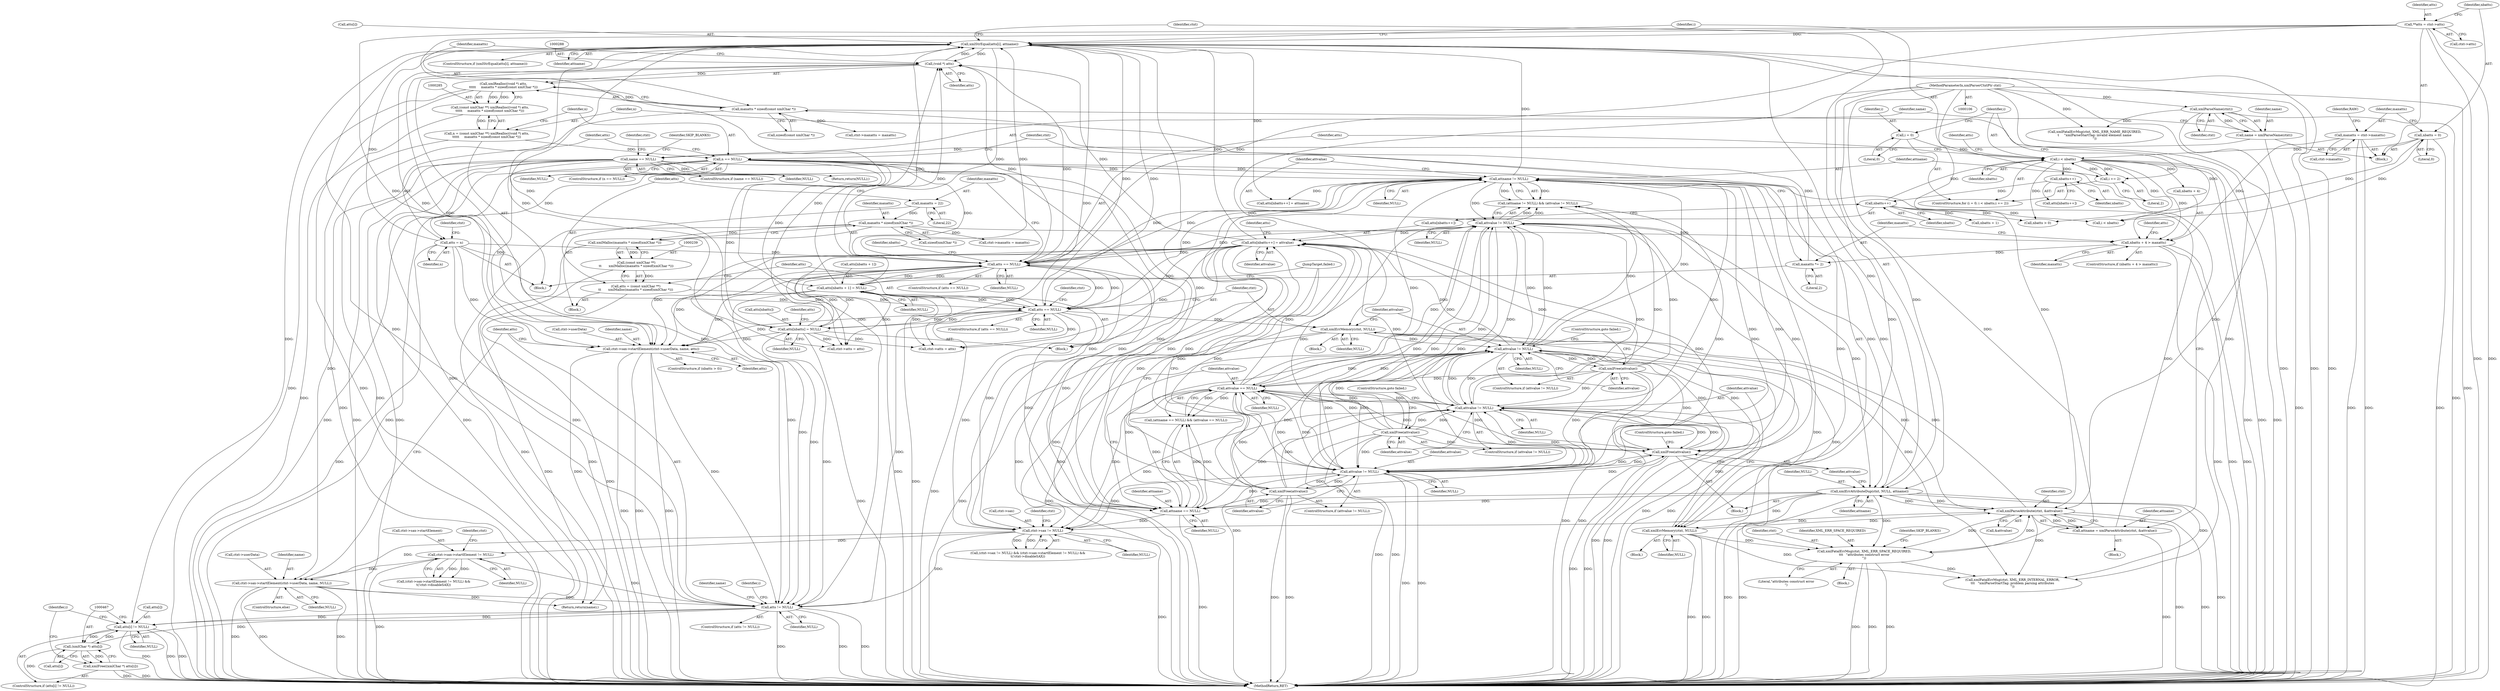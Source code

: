 digraph "0_Chrome_d0947db40187f4708c58e64cbd6013faf9eddeed_32@pointer" {
"1000460" [label="(Call,atts[i] != NULL)"];
"1000215" [label="(Call,xmlStrEqual(atts[i], attname))"];
"1000113" [label="(Call,**atts = ctxt->atts)"];
"1000287" [label="(Call,(void *) atts)"];
"1000328" [label="(Call,atts[nbatts++] = attvalue)"];
"1000396" [label="(Call,attvalue == NULL)"];
"1000303" [label="(Call,attvalue != NULL)"];
"1000199" [label="(Call,attvalue != NULL)"];
"1000254" [label="(Call,attvalue != NULL)"];
"1000225" [label="(Call,xmlFree(attvalue))"];
"1000306" [label="(Call,xmlFree(attvalue))"];
"1000352" [label="(Call,xmlFree(attvalue))"];
"1000349" [label="(Call,attvalue != NULL)"];
"1000257" [label="(Call,xmlFree(attvalue))"];
"1000196" [label="(Call,attname != NULL)"];
"1000188" [label="(Call,attname = xmlParseAttribute(ctxt, &attvalue))"];
"1000190" [label="(Call,xmlParseAttribute(ctxt, &attvalue))"];
"1000138" [label="(Call,xmlParseName(ctxt))"];
"1000107" [label="(MethodParameterIn,xmlParserCtxtPtr ctxt)"];
"1000221" [label="(Call,xmlErrAttributeDup(ctxt, NULL, attname))"];
"1000299" [label="(Call,xmlErrMemory(ctxt, NULL))"];
"1000295" [label="(Call,n == NULL)"];
"1000282" [label="(Call,n = (const xmlChar **) xmlRealloc((void *) atts,\n\t\t\t\t\t     maxatts * sizeof(const xmlChar *)))"];
"1000284" [label="(Call,(const xmlChar **) xmlRealloc((void *) atts,\n\t\t\t\t\t     maxatts * sizeof(const xmlChar *)))"];
"1000286" [label="(Call,xmlRealloc((void *) atts,\n\t\t\t\t\t     maxatts * sizeof(const xmlChar *)))"];
"1000290" [label="(Call,maxatts * sizeof(const xmlChar *))"];
"1000279" [label="(Call,maxatts *= 2)"];
"1000272" [label="(Call,nbatts + 4 > maxatts)"];
"1000207" [label="(Call,i < nbatts)"];
"1000210" [label="(Call,i += 2)"];
"1000204" [label="(Call,i = 0)"];
"1000119" [label="(Call,nbatts = 0)"];
"1000331" [label="(Call,nbatts++)"];
"1000325" [label="(Call,nbatts++)"];
"1000241" [label="(Call,maxatts * sizeof(xmlChar *))"];
"1000233" [label="(Call,maxatts = 22)"];
"1000123" [label="(Call,maxatts = ctxt->maxatts)"];
"1000229" [label="(Call,atts == NULL)"];
"1000339" [label="(Call,atts[nbatts + 1] = NULL)"];
"1000246" [label="(Call,atts == NULL)"];
"1000236" [label="(Call,atts = (const xmlChar **)\n\t\t       xmlMalloc(maxatts * sizeof(xmlChar *)))"];
"1000238" [label="(Call,(const xmlChar **)\n\t\t       xmlMalloc(maxatts * sizeof(xmlChar *)))"];
"1000240" [label="(Call,xmlMalloc(maxatts * sizeof(xmlChar *)))"];
"1000334" [label="(Call,atts[nbatts] = NULL)"];
"1000309" [label="(Call,atts = n)"];
"1000250" [label="(Call,xmlErrMemory(ctxt, NULL))"];
"1000374" [label="(Call,xmlFatalErrMsg(ctxt, XML_ERR_SPACE_REQUIRED,\n\t\t\t   \"attributes construct error\n\"))"];
"1000141" [label="(Call,name == NULL)"];
"1000136" [label="(Call,name = xmlParseName(ctxt))"];
"1000393" [label="(Call,attname == NULL)"];
"1000466" [label="(Call,(xmlChar *) atts[i])"];
"1000460" [label="(Call,atts[i] != NULL)"];
"1000445" [label="(Call,atts != NULL)"];
"1000431" [label="(Call,ctxt->sax->startElement(ctxt->userData, name, atts))"];
"1000438" [label="(Call,ctxt->sax->startElement(ctxt->userData, name, NULL))"];
"1000409" [label="(Call,ctxt->sax != NULL)"];
"1000415" [label="(Call,ctxt->sax->startElement != NULL)"];
"1000465" [label="(Call,xmlFree((xmlChar *) atts[i]))"];
"1000432" [label="(Call,ctxt->userData)"];
"1000120" [label="(Identifier,nbatts)"];
"1000351" [label="(Identifier,NULL)"];
"1000227" [label="(ControlStructure,goto failed;)"];
"1000307" [label="(Identifier,attvalue)"];
"1000141" [label="(Call,name == NULL)"];
"1000202" [label="(Block,)"];
"1000287" [label="(Call,(void *) atts)"];
"1000295" [label="(Call,n == NULL)"];
"1000277" [label="(Block,)"];
"1000324" [label="(Identifier,atts)"];
"1000400" [label="(Call,xmlFatalErrMsg(ctxt, XML_ERR_INTERNAL_ERROR,\n\t\t\t   \"xmlParseStartTag: problem parsing attributes\n\"))"];
"1000353" [label="(Identifier,attvalue)"];
"1000233" [label="(Call,maxatts = 22)"];
"1000254" [label="(Call,attvalue != NULL)"];
"1000302" [label="(ControlStructure,if (attvalue != NULL))"];
"1000243" [label="(Call,sizeof(xmlChar *))"];
"1000300" [label="(Identifier,ctxt)"];
"1000210" [label="(Call,i += 2)"];
"1000212" [label="(Literal,2)"];
"1000223" [label="(Identifier,NULL)"];
"1000296" [label="(Identifier,n)"];
"1000415" [label="(Call,ctxt->sax->startElement != NULL)"];
"1000139" [label="(Identifier,ctxt)"];
"1000431" [label="(Call,ctxt->sax->startElement(ctxt->userData, name, atts))"];
"1000242" [label="(Identifier,maxatts)"];
"1000272" [label="(Call,nbatts + 4 > maxatts)"];
"1000262" [label="(Identifier,ctxt)"];
"1000255" [label="(Identifier,attvalue)"];
"1000335" [label="(Call,atts[nbatts])"];
"1000461" [label="(Call,atts[i])"];
"1000336" [label="(Identifier,atts)"];
"1000377" [label="(Literal,\"attributes construct error\n\")"];
"1000260" [label="(Call,ctxt->atts = atts)"];
"1000297" [label="(Identifier,NULL)"];
"1000188" [label="(Call,attname = xmlParseAttribute(ctxt, &attvalue))"];
"1000221" [label="(Call,xmlErrAttributeDup(ctxt, NULL, attname))"];
"1000200" [label="(Identifier,attvalue)"];
"1000341" [label="(Identifier,atts)"];
"1000338" [label="(Identifier,NULL)"];
"1000301" [label="(Identifier,NULL)"];
"1000328" [label="(Call,atts[nbatts++] = attvalue)"];
"1000352" [label="(Call,xmlFree(attvalue))"];
"1000138" [label="(Call,xmlParseName(ctxt))"];
"1000354" [label="(JumpTarget,failed:)"];
"1000326" [label="(Identifier,nbatts)"];
"1000225" [label="(Call,xmlFree(attvalue))"];
"1000314" [label="(Identifier,ctxt)"];
"1000471" [label="(Return,return(name);)"];
"1000140" [label="(ControlStructure,if (name == NULL))"];
"1000215" [label="(Call,xmlStrEqual(atts[i], attname))"];
"1000348" [label="(ControlStructure,if (attvalue != NULL))"];
"1000427" [label="(ControlStructure,if (nbatts > 0))"];
"1000203" [label="(ControlStructure,for (i = 0; i < nbatts;i += 2))"];
"1000409" [label="(Call,ctxt->sax != NULL)"];
"1000281" [label="(Literal,2)"];
"1000251" [label="(Identifier,ctxt)"];
"1000413" [label="(Identifier,NULL)"];
"1000217" [label="(Identifier,atts)"];
"1000274" [label="(Identifier,nbatts)"];
"1000248" [label="(Identifier,NULL)"];
"1000204" [label="(Call,i = 0)"];
"1000137" [label="(Identifier,name)"];
"1000234" [label="(Identifier,maxatts)"];
"1000124" [label="(Identifier,maxatts)"];
"1000214" [label="(ControlStructure,if (xmlStrEqual(atts[i], attname)))"];
"1000258" [label="(Identifier,attvalue)"];
"1000146" [label="(Identifier,ctxt)"];
"1000273" [label="(Call,nbatts + 4)"];
"1000375" [label="(Identifier,ctxt)"];
"1000435" [label="(Identifier,name)"];
"1000198" [label="(Identifier,NULL)"];
"1000323" [label="(Call,atts[nbatts++])"];
"1000349" [label="(Call,attvalue != NULL)"];
"1000306" [label="(Call,xmlFree(attvalue))"];
"1000414" [label="(Call,(ctxt->sax->startElement != NULL) &&\n\t(!ctxt->disableSAX))"];
"1000224" [label="(Identifier,attname)"];
"1000241" [label="(Call,maxatts * sizeof(xmlChar *))"];
"1000175" [label="(Block,)"];
"1000408" [label="(Call,(ctxt->sax != NULL) && (ctxt->sax->startElement != NULL) &&\n\t(!ctxt->disableSAX))"];
"1000342" [label="(Call,nbatts + 1)"];
"1000311" [label="(Identifier,n)"];
"1000304" [label="(Identifier,attvalue)"];
"1000292" [label="(Call,sizeof(const xmlChar *))"];
"1000228" [label="(ControlStructure,if (atts == NULL))"];
"1000284" [label="(Call,(const xmlChar **) xmlRealloc((void *) atts,\n\t\t\t\t\t     maxatts * sizeof(const xmlChar *)))"];
"1000464" [label="(Identifier,NULL)"];
"1000143" [label="(Identifier,NULL)"];
"1000115" [label="(Call,ctxt->atts)"];
"1000286" [label="(Call,xmlRealloc((void *) atts,\n\t\t\t\t\t     maxatts * sizeof(const xmlChar *)))"];
"1000331" [label="(Call,nbatts++)"];
"1000416" [label="(Call,ctxt->sax->startElement)"];
"1000473" [label="(MethodReturn,RET)"];
"1000222" [label="(Identifier,ctxt)"];
"1000437" [label="(ControlStructure,else)"];
"1000299" [label="(Call,xmlErrMemory(ctxt, NULL))"];
"1000376" [label="(Identifier,XML_ERR_SPACE_REQUIRED)"];
"1000113" [label="(Call,**atts = ctxt->atts)"];
"1000259" [label="(ControlStructure,goto failed;)"];
"1000428" [label="(Call,nbatts > 0)"];
"1000322" [label="(Call,atts[nbatts++] = attname)"];
"1000240" [label="(Call,xmlMalloc(maxatts * sizeof(xmlChar *)))"];
"1000236" [label="(Call,atts = (const xmlChar **)\n\t\t       xmlMalloc(maxatts * sizeof(xmlChar *)))"];
"1000280" [label="(Identifier,maxatts)"];
"1000235" [label="(Literal,22)"];
"1000196" [label="(Call,attname != NULL)"];
"1000290" [label="(Call,maxatts * sizeof(const xmlChar *))"];
"1000334" [label="(Call,atts[nbatts] = NULL)"];
"1000309" [label="(Call,atts = n)"];
"1000447" [label="(Identifier,NULL)"];
"1000436" [label="(Identifier,atts)"];
"1000472" [label="(Identifier,name)"];
"1000283" [label="(Identifier,n)"];
"1000265" [label="(Call,ctxt->maxatts = maxatts)"];
"1000252" [label="(Identifier,NULL)"];
"1000289" [label="(Identifier,atts)"];
"1000305" [label="(Identifier,NULL)"];
"1000421" [label="(Identifier,NULL)"];
"1000460" [label="(Call,atts[i] != NULL)"];
"1000151" [label="(Identifier,SKIP_BLANKS)"];
"1000339" [label="(Call,atts[nbatts + 1] = NULL)"];
"1000303" [label="(Call,attvalue != NULL)"];
"1000394" [label="(Identifier,attname)"];
"1000466" [label="(Call,(xmlChar *) atts[i])"];
"1000219" [label="(Identifier,attname)"];
"1000451" [label="(Identifier,i)"];
"1000443" [label="(Identifier,NULL)"];
"1000294" [label="(ControlStructure,if (n == NULL))"];
"1000446" [label="(Identifier,atts)"];
"1000229" [label="(Call,atts == NULL)"];
"1000340" [label="(Call,atts[nbatts + 1])"];
"1000373" [label="(Block,)"];
"1000332" [label="(Identifier,nbatts)"];
"1000192" [label="(Call,&attvalue)"];
"1000195" [label="(Call,(attname != NULL) && (attvalue != NULL))"];
"1000231" [label="(Identifier,NULL)"];
"1000438" [label="(Call,ctxt->sax->startElement(ctxt->userData, name, NULL))"];
"1000257" [label="(Call,xmlFree(attvalue))"];
"1000424" [label="(Identifier,ctxt)"];
"1000245" [label="(ControlStructure,if (atts == NULL))"];
"1000453" [label="(Call,i < nbatts)"];
"1000131" [label="(Identifier,RAW)"];
"1000249" [label="(Block,)"];
"1000444" [label="(ControlStructure,if (atts != NULL))"];
"1000457" [label="(Identifier,i)"];
"1000397" [label="(Identifier,attvalue)"];
"1000123" [label="(Call,maxatts = ctxt->maxatts)"];
"1000398" [label="(Identifier,NULL)"];
"1000279" [label="(Call,maxatts *= 2)"];
"1000298" [label="(Block,)"];
"1000256" [label="(Identifier,NULL)"];
"1000271" [label="(ControlStructure,if (nbatts + 4 > maxatts))"];
"1000226" [label="(Identifier,attvalue)"];
"1000209" [label="(Identifier,nbatts)"];
"1000237" [label="(Identifier,atts)"];
"1000439" [label="(Call,ctxt->userData)"];
"1000445" [label="(Call,atts != NULL)"];
"1000246" [label="(Call,atts == NULL)"];
"1000145" [label="(Call,xmlFatalErrMsg(ctxt, XML_ERR_NAME_REQUIRED,\n\t     \"xmlParseStartTag: invalid element name\n\"))"];
"1000206" [label="(Literal,0)"];
"1000459" [label="(ControlStructure,if (atts[i] != NULL))"];
"1000142" [label="(Identifier,name)"];
"1000205" [label="(Identifier,i)"];
"1000325" [label="(Call,nbatts++)"];
"1000207" [label="(Call,i < nbatts)"];
"1000312" [label="(Call,ctxt->atts = atts)"];
"1000465" [label="(Call,xmlFree((xmlChar *) atts[i]))"];
"1000238" [label="(Call,(const xmlChar **)\n\t\t       xmlMalloc(maxatts * sizeof(xmlChar *)))"];
"1000250" [label="(Call,xmlErrMemory(ctxt, NULL))"];
"1000308" [label="(ControlStructure,goto failed;)"];
"1000149" [label="(Return,return(NULL);)"];
"1000121" [label="(Literal,0)"];
"1000211" [label="(Identifier,i)"];
"1000253" [label="(ControlStructure,if (attvalue != NULL))"];
"1000201" [label="(Identifier,NULL)"];
"1000291" [label="(Identifier,maxatts)"];
"1000317" [label="(Call,ctxt->maxatts = maxatts)"];
"1000329" [label="(Call,atts[nbatts++])"];
"1000197" [label="(Identifier,attname)"];
"1000208" [label="(Identifier,i)"];
"1000189" [label="(Identifier,attname)"];
"1000442" [label="(Identifier,name)"];
"1000276" [label="(Identifier,maxatts)"];
"1000232" [label="(Block,)"];
"1000396" [label="(Call,attvalue == NULL)"];
"1000393" [label="(Call,attname == NULL)"];
"1000392" [label="(Call,(attname == NULL) && (attvalue == NULL))"];
"1000374" [label="(Call,xmlFatalErrMsg(ctxt, XML_ERR_SPACE_REQUIRED,\n\t\t\t   \"attributes construct error\n\"))"];
"1000282" [label="(Call,n = (const xmlChar **) xmlRealloc((void *) atts,\n\t\t\t\t\t     maxatts * sizeof(const xmlChar *)))"];
"1000119" [label="(Call,nbatts = 0)"];
"1000410" [label="(Call,ctxt->sax)"];
"1000216" [label="(Call,atts[i])"];
"1000125" [label="(Call,ctxt->maxatts)"];
"1000114" [label="(Identifier,atts)"];
"1000395" [label="(Identifier,NULL)"];
"1000107" [label="(MethodParameterIn,xmlParserCtxtPtr ctxt)"];
"1000190" [label="(Call,xmlParseAttribute(ctxt, &attvalue))"];
"1000418" [label="(Identifier,ctxt)"];
"1000136" [label="(Call,name = xmlParseName(ctxt))"];
"1000310" [label="(Identifier,atts)"];
"1000191" [label="(Identifier,ctxt)"];
"1000350" [label="(Identifier,attvalue)"];
"1000378" [label="(Identifier,SKIP_BLANKS)"];
"1000247" [label="(Identifier,atts)"];
"1000468" [label="(Call,atts[i])"];
"1000345" [label="(Identifier,NULL)"];
"1000220" [label="(Block,)"];
"1000199" [label="(Call,attvalue != NULL)"];
"1000333" [label="(Identifier,attvalue)"];
"1000230" [label="(Identifier,atts)"];
"1000108" [label="(Block,)"];
"1000460" -> "1000459"  [label="AST: "];
"1000460" -> "1000464"  [label="CFG: "];
"1000461" -> "1000460"  [label="AST: "];
"1000464" -> "1000460"  [label="AST: "];
"1000467" -> "1000460"  [label="CFG: "];
"1000457" -> "1000460"  [label="CFG: "];
"1000460" -> "1000473"  [label="DDG: "];
"1000460" -> "1000473"  [label="DDG: "];
"1000460" -> "1000473"  [label="DDG: "];
"1000215" -> "1000460"  [label="DDG: "];
"1000466" -> "1000460"  [label="DDG: "];
"1000445" -> "1000460"  [label="DDG: "];
"1000445" -> "1000460"  [label="DDG: "];
"1000460" -> "1000466"  [label="DDG: "];
"1000215" -> "1000214"  [label="AST: "];
"1000215" -> "1000219"  [label="CFG: "];
"1000216" -> "1000215"  [label="AST: "];
"1000219" -> "1000215"  [label="AST: "];
"1000222" -> "1000215"  [label="CFG: "];
"1000211" -> "1000215"  [label="CFG: "];
"1000215" -> "1000473"  [label="DDG: "];
"1000215" -> "1000473"  [label="DDG: "];
"1000215" -> "1000473"  [label="DDG: "];
"1000113" -> "1000215"  [label="DDG: "];
"1000287" -> "1000215"  [label="DDG: "];
"1000229" -> "1000215"  [label="DDG: "];
"1000246" -> "1000215"  [label="DDG: "];
"1000309" -> "1000215"  [label="DDG: "];
"1000328" -> "1000215"  [label="DDG: "];
"1000339" -> "1000215"  [label="DDG: "];
"1000334" -> "1000215"  [label="DDG: "];
"1000196" -> "1000215"  [label="DDG: "];
"1000215" -> "1000221"  [label="DDG: "];
"1000215" -> "1000229"  [label="DDG: "];
"1000215" -> "1000246"  [label="DDG: "];
"1000215" -> "1000260"  [label="DDG: "];
"1000215" -> "1000287"  [label="DDG: "];
"1000215" -> "1000312"  [label="DDG: "];
"1000215" -> "1000322"  [label="DDG: "];
"1000215" -> "1000393"  [label="DDG: "];
"1000215" -> "1000431"  [label="DDG: "];
"1000215" -> "1000445"  [label="DDG: "];
"1000113" -> "1000108"  [label="AST: "];
"1000113" -> "1000115"  [label="CFG: "];
"1000114" -> "1000113"  [label="AST: "];
"1000115" -> "1000113"  [label="AST: "];
"1000120" -> "1000113"  [label="CFG: "];
"1000113" -> "1000473"  [label="DDG: "];
"1000113" -> "1000473"  [label="DDG: "];
"1000113" -> "1000229"  [label="DDG: "];
"1000113" -> "1000431"  [label="DDG: "];
"1000113" -> "1000445"  [label="DDG: "];
"1000287" -> "1000286"  [label="AST: "];
"1000287" -> "1000289"  [label="CFG: "];
"1000288" -> "1000287"  [label="AST: "];
"1000289" -> "1000287"  [label="AST: "];
"1000291" -> "1000287"  [label="CFG: "];
"1000287" -> "1000229"  [label="DDG: "];
"1000287" -> "1000286"  [label="DDG: "];
"1000328" -> "1000287"  [label="DDG: "];
"1000339" -> "1000287"  [label="DDG: "];
"1000229" -> "1000287"  [label="DDG: "];
"1000334" -> "1000287"  [label="DDG: "];
"1000287" -> "1000431"  [label="DDG: "];
"1000287" -> "1000445"  [label="DDG: "];
"1000328" -> "1000202"  [label="AST: "];
"1000328" -> "1000333"  [label="CFG: "];
"1000329" -> "1000328"  [label="AST: "];
"1000333" -> "1000328"  [label="AST: "];
"1000336" -> "1000328"  [label="CFG: "];
"1000328" -> "1000473"  [label="DDG: "];
"1000328" -> "1000473"  [label="DDG: "];
"1000328" -> "1000229"  [label="DDG: "];
"1000328" -> "1000246"  [label="DDG: "];
"1000328" -> "1000260"  [label="DDG: "];
"1000328" -> "1000312"  [label="DDG: "];
"1000396" -> "1000328"  [label="DDG: "];
"1000303" -> "1000328"  [label="DDG: "];
"1000199" -> "1000328"  [label="DDG: "];
"1000254" -> "1000328"  [label="DDG: "];
"1000225" -> "1000328"  [label="DDG: "];
"1000306" -> "1000328"  [label="DDG: "];
"1000352" -> "1000328"  [label="DDG: "];
"1000257" -> "1000328"  [label="DDG: "];
"1000349" -> "1000328"  [label="DDG: "];
"1000328" -> "1000431"  [label="DDG: "];
"1000328" -> "1000445"  [label="DDG: "];
"1000396" -> "1000392"  [label="AST: "];
"1000396" -> "1000398"  [label="CFG: "];
"1000397" -> "1000396"  [label="AST: "];
"1000398" -> "1000396"  [label="AST: "];
"1000392" -> "1000396"  [label="CFG: "];
"1000396" -> "1000473"  [label="DDG: "];
"1000396" -> "1000196"  [label="DDG: "];
"1000396" -> "1000199"  [label="DDG: "];
"1000396" -> "1000225"  [label="DDG: "];
"1000396" -> "1000254"  [label="DDG: "];
"1000396" -> "1000303"  [label="DDG: "];
"1000396" -> "1000349"  [label="DDG: "];
"1000396" -> "1000392"  [label="DDG: "];
"1000396" -> "1000392"  [label="DDG: "];
"1000303" -> "1000396"  [label="DDG: "];
"1000254" -> "1000396"  [label="DDG: "];
"1000225" -> "1000396"  [label="DDG: "];
"1000306" -> "1000396"  [label="DDG: "];
"1000352" -> "1000396"  [label="DDG: "];
"1000257" -> "1000396"  [label="DDG: "];
"1000349" -> "1000396"  [label="DDG: "];
"1000199" -> "1000396"  [label="DDG: "];
"1000393" -> "1000396"  [label="DDG: "];
"1000396" -> "1000409"  [label="DDG: "];
"1000303" -> "1000302"  [label="AST: "];
"1000303" -> "1000305"  [label="CFG: "];
"1000304" -> "1000303"  [label="AST: "];
"1000305" -> "1000303"  [label="AST: "];
"1000307" -> "1000303"  [label="CFG: "];
"1000308" -> "1000303"  [label="CFG: "];
"1000303" -> "1000473"  [label="DDG: "];
"1000303" -> "1000473"  [label="DDG: "];
"1000303" -> "1000196"  [label="DDG: "];
"1000303" -> "1000195"  [label="DDG: "];
"1000303" -> "1000199"  [label="DDG: "];
"1000303" -> "1000225"  [label="DDG: "];
"1000303" -> "1000254"  [label="DDG: "];
"1000199" -> "1000303"  [label="DDG: "];
"1000254" -> "1000303"  [label="DDG: "];
"1000225" -> "1000303"  [label="DDG: "];
"1000306" -> "1000303"  [label="DDG: "];
"1000352" -> "1000303"  [label="DDG: "];
"1000257" -> "1000303"  [label="DDG: "];
"1000349" -> "1000303"  [label="DDG: "];
"1000299" -> "1000303"  [label="DDG: "];
"1000303" -> "1000306"  [label="DDG: "];
"1000303" -> "1000349"  [label="DDG: "];
"1000303" -> "1000393"  [label="DDG: "];
"1000303" -> "1000409"  [label="DDG: "];
"1000199" -> "1000195"  [label="AST: "];
"1000199" -> "1000201"  [label="CFG: "];
"1000200" -> "1000199"  [label="AST: "];
"1000201" -> "1000199"  [label="AST: "];
"1000195" -> "1000199"  [label="CFG: "];
"1000199" -> "1000195"  [label="DDG: "];
"1000199" -> "1000195"  [label="DDG: "];
"1000254" -> "1000199"  [label="DDG: "];
"1000225" -> "1000199"  [label="DDG: "];
"1000306" -> "1000199"  [label="DDG: "];
"1000352" -> "1000199"  [label="DDG: "];
"1000257" -> "1000199"  [label="DDG: "];
"1000349" -> "1000199"  [label="DDG: "];
"1000196" -> "1000199"  [label="DDG: "];
"1000199" -> "1000221"  [label="DDG: "];
"1000199" -> "1000225"  [label="DDG: "];
"1000199" -> "1000229"  [label="DDG: "];
"1000199" -> "1000254"  [label="DDG: "];
"1000199" -> "1000349"  [label="DDG: "];
"1000199" -> "1000349"  [label="DDG: "];
"1000254" -> "1000253"  [label="AST: "];
"1000254" -> "1000256"  [label="CFG: "];
"1000255" -> "1000254"  [label="AST: "];
"1000256" -> "1000254"  [label="AST: "];
"1000258" -> "1000254"  [label="CFG: "];
"1000259" -> "1000254"  [label="CFG: "];
"1000254" -> "1000473"  [label="DDG: "];
"1000254" -> "1000473"  [label="DDG: "];
"1000254" -> "1000196"  [label="DDG: "];
"1000254" -> "1000195"  [label="DDG: "];
"1000254" -> "1000225"  [label="DDG: "];
"1000225" -> "1000254"  [label="DDG: "];
"1000306" -> "1000254"  [label="DDG: "];
"1000352" -> "1000254"  [label="DDG: "];
"1000257" -> "1000254"  [label="DDG: "];
"1000349" -> "1000254"  [label="DDG: "];
"1000250" -> "1000254"  [label="DDG: "];
"1000254" -> "1000257"  [label="DDG: "];
"1000254" -> "1000349"  [label="DDG: "];
"1000254" -> "1000393"  [label="DDG: "];
"1000254" -> "1000409"  [label="DDG: "];
"1000225" -> "1000220"  [label="AST: "];
"1000225" -> "1000226"  [label="CFG: "];
"1000226" -> "1000225"  [label="AST: "];
"1000227" -> "1000225"  [label="CFG: "];
"1000225" -> "1000473"  [label="DDG: "];
"1000225" -> "1000473"  [label="DDG: "];
"1000306" -> "1000225"  [label="DDG: "];
"1000352" -> "1000225"  [label="DDG: "];
"1000257" -> "1000225"  [label="DDG: "];
"1000349" -> "1000225"  [label="DDG: "];
"1000225" -> "1000349"  [label="DDG: "];
"1000306" -> "1000302"  [label="AST: "];
"1000306" -> "1000307"  [label="CFG: "];
"1000307" -> "1000306"  [label="AST: "];
"1000308" -> "1000306"  [label="CFG: "];
"1000306" -> "1000473"  [label="DDG: "];
"1000306" -> "1000473"  [label="DDG: "];
"1000306" -> "1000349"  [label="DDG: "];
"1000352" -> "1000348"  [label="AST: "];
"1000352" -> "1000353"  [label="CFG: "];
"1000353" -> "1000352"  [label="AST: "];
"1000354" -> "1000352"  [label="CFG: "];
"1000352" -> "1000473"  [label="DDG: "];
"1000352" -> "1000473"  [label="DDG: "];
"1000352" -> "1000349"  [label="DDG: "];
"1000349" -> "1000352"  [label="DDG: "];
"1000349" -> "1000348"  [label="AST: "];
"1000349" -> "1000351"  [label="CFG: "];
"1000350" -> "1000349"  [label="AST: "];
"1000351" -> "1000349"  [label="AST: "];
"1000353" -> "1000349"  [label="CFG: "];
"1000354" -> "1000349"  [label="CFG: "];
"1000349" -> "1000473"  [label="DDG: "];
"1000349" -> "1000473"  [label="DDG: "];
"1000349" -> "1000196"  [label="DDG: "];
"1000349" -> "1000195"  [label="DDG: "];
"1000257" -> "1000349"  [label="DDG: "];
"1000196" -> "1000349"  [label="DDG: "];
"1000349" -> "1000393"  [label="DDG: "];
"1000349" -> "1000409"  [label="DDG: "];
"1000257" -> "1000253"  [label="AST: "];
"1000257" -> "1000258"  [label="CFG: "];
"1000258" -> "1000257"  [label="AST: "];
"1000259" -> "1000257"  [label="CFG: "];
"1000257" -> "1000473"  [label="DDG: "];
"1000257" -> "1000473"  [label="DDG: "];
"1000196" -> "1000195"  [label="AST: "];
"1000196" -> "1000198"  [label="CFG: "];
"1000197" -> "1000196"  [label="AST: "];
"1000198" -> "1000196"  [label="AST: "];
"1000200" -> "1000196"  [label="CFG: "];
"1000195" -> "1000196"  [label="CFG: "];
"1000196" -> "1000473"  [label="DDG: "];
"1000196" -> "1000195"  [label="DDG: "];
"1000196" -> "1000195"  [label="DDG: "];
"1000188" -> "1000196"  [label="DDG: "];
"1000221" -> "1000196"  [label="DDG: "];
"1000141" -> "1000196"  [label="DDG: "];
"1000393" -> "1000196"  [label="DDG: "];
"1000246" -> "1000196"  [label="DDG: "];
"1000229" -> "1000196"  [label="DDG: "];
"1000295" -> "1000196"  [label="DDG: "];
"1000196" -> "1000221"  [label="DDG: "];
"1000196" -> "1000229"  [label="DDG: "];
"1000196" -> "1000322"  [label="DDG: "];
"1000196" -> "1000393"  [label="DDG: "];
"1000188" -> "1000175"  [label="AST: "];
"1000188" -> "1000190"  [label="CFG: "];
"1000189" -> "1000188"  [label="AST: "];
"1000190" -> "1000188"  [label="AST: "];
"1000197" -> "1000188"  [label="CFG: "];
"1000188" -> "1000473"  [label="DDG: "];
"1000190" -> "1000188"  [label="DDG: "];
"1000190" -> "1000188"  [label="DDG: "];
"1000190" -> "1000192"  [label="CFG: "];
"1000191" -> "1000190"  [label="AST: "];
"1000192" -> "1000190"  [label="AST: "];
"1000190" -> "1000473"  [label="DDG: "];
"1000190" -> "1000473"  [label="DDG: "];
"1000138" -> "1000190"  [label="DDG: "];
"1000221" -> "1000190"  [label="DDG: "];
"1000299" -> "1000190"  [label="DDG: "];
"1000250" -> "1000190"  [label="DDG: "];
"1000374" -> "1000190"  [label="DDG: "];
"1000107" -> "1000190"  [label="DDG: "];
"1000190" -> "1000221"  [label="DDG: "];
"1000190" -> "1000250"  [label="DDG: "];
"1000190" -> "1000299"  [label="DDG: "];
"1000190" -> "1000374"  [label="DDG: "];
"1000190" -> "1000400"  [label="DDG: "];
"1000138" -> "1000136"  [label="AST: "];
"1000138" -> "1000139"  [label="CFG: "];
"1000139" -> "1000138"  [label="AST: "];
"1000136" -> "1000138"  [label="CFG: "];
"1000138" -> "1000473"  [label="DDG: "];
"1000138" -> "1000136"  [label="DDG: "];
"1000107" -> "1000138"  [label="DDG: "];
"1000138" -> "1000145"  [label="DDG: "];
"1000107" -> "1000106"  [label="AST: "];
"1000107" -> "1000473"  [label="DDG: "];
"1000107" -> "1000145"  [label="DDG: "];
"1000107" -> "1000221"  [label="DDG: "];
"1000107" -> "1000250"  [label="DDG: "];
"1000107" -> "1000299"  [label="DDG: "];
"1000107" -> "1000374"  [label="DDG: "];
"1000107" -> "1000400"  [label="DDG: "];
"1000221" -> "1000220"  [label="AST: "];
"1000221" -> "1000224"  [label="CFG: "];
"1000222" -> "1000221"  [label="AST: "];
"1000223" -> "1000221"  [label="AST: "];
"1000224" -> "1000221"  [label="AST: "];
"1000226" -> "1000221"  [label="CFG: "];
"1000221" -> "1000473"  [label="DDG: "];
"1000221" -> "1000473"  [label="DDG: "];
"1000221" -> "1000473"  [label="DDG: "];
"1000221" -> "1000374"  [label="DDG: "];
"1000221" -> "1000393"  [label="DDG: "];
"1000221" -> "1000393"  [label="DDG: "];
"1000221" -> "1000400"  [label="DDG: "];
"1000221" -> "1000409"  [label="DDG: "];
"1000299" -> "1000298"  [label="AST: "];
"1000299" -> "1000301"  [label="CFG: "];
"1000300" -> "1000299"  [label="AST: "];
"1000301" -> "1000299"  [label="AST: "];
"1000304" -> "1000299"  [label="CFG: "];
"1000299" -> "1000473"  [label="DDG: "];
"1000299" -> "1000473"  [label="DDG: "];
"1000295" -> "1000299"  [label="DDG: "];
"1000299" -> "1000374"  [label="DDG: "];
"1000299" -> "1000400"  [label="DDG: "];
"1000295" -> "1000294"  [label="AST: "];
"1000295" -> "1000297"  [label="CFG: "];
"1000296" -> "1000295"  [label="AST: "];
"1000297" -> "1000295"  [label="AST: "];
"1000300" -> "1000295"  [label="CFG: "];
"1000310" -> "1000295"  [label="CFG: "];
"1000295" -> "1000473"  [label="DDG: "];
"1000295" -> "1000473"  [label="DDG: "];
"1000282" -> "1000295"  [label="DDG: "];
"1000229" -> "1000295"  [label="DDG: "];
"1000295" -> "1000309"  [label="DDG: "];
"1000295" -> "1000334"  [label="DDG: "];
"1000295" -> "1000339"  [label="DDG: "];
"1000295" -> "1000393"  [label="DDG: "];
"1000295" -> "1000409"  [label="DDG: "];
"1000282" -> "1000277"  [label="AST: "];
"1000282" -> "1000284"  [label="CFG: "];
"1000283" -> "1000282"  [label="AST: "];
"1000284" -> "1000282"  [label="AST: "];
"1000296" -> "1000282"  [label="CFG: "];
"1000282" -> "1000473"  [label="DDG: "];
"1000284" -> "1000282"  [label="DDG: "];
"1000284" -> "1000286"  [label="CFG: "];
"1000285" -> "1000284"  [label="AST: "];
"1000286" -> "1000284"  [label="AST: "];
"1000284" -> "1000473"  [label="DDG: "];
"1000286" -> "1000284"  [label="DDG: "];
"1000286" -> "1000284"  [label="DDG: "];
"1000286" -> "1000290"  [label="CFG: "];
"1000290" -> "1000286"  [label="AST: "];
"1000286" -> "1000473"  [label="DDG: "];
"1000286" -> "1000473"  [label="DDG: "];
"1000290" -> "1000286"  [label="DDG: "];
"1000290" -> "1000292"  [label="CFG: "];
"1000291" -> "1000290"  [label="AST: "];
"1000292" -> "1000290"  [label="AST: "];
"1000290" -> "1000473"  [label="DDG: "];
"1000290" -> "1000272"  [label="DDG: "];
"1000279" -> "1000290"  [label="DDG: "];
"1000290" -> "1000317"  [label="DDG: "];
"1000279" -> "1000277"  [label="AST: "];
"1000279" -> "1000281"  [label="CFG: "];
"1000280" -> "1000279"  [label="AST: "];
"1000281" -> "1000279"  [label="AST: "];
"1000283" -> "1000279"  [label="CFG: "];
"1000272" -> "1000279"  [label="DDG: "];
"1000272" -> "1000271"  [label="AST: "];
"1000272" -> "1000276"  [label="CFG: "];
"1000273" -> "1000272"  [label="AST: "];
"1000276" -> "1000272"  [label="AST: "];
"1000280" -> "1000272"  [label="CFG: "];
"1000324" -> "1000272"  [label="CFG: "];
"1000272" -> "1000473"  [label="DDG: "];
"1000272" -> "1000473"  [label="DDG: "];
"1000272" -> "1000473"  [label="DDG: "];
"1000207" -> "1000272"  [label="DDG: "];
"1000241" -> "1000272"  [label="DDG: "];
"1000123" -> "1000272"  [label="DDG: "];
"1000207" -> "1000203"  [label="AST: "];
"1000207" -> "1000209"  [label="CFG: "];
"1000208" -> "1000207"  [label="AST: "];
"1000209" -> "1000207"  [label="AST: "];
"1000217" -> "1000207"  [label="CFG: "];
"1000230" -> "1000207"  [label="CFG: "];
"1000207" -> "1000473"  [label="DDG: "];
"1000207" -> "1000473"  [label="DDG: "];
"1000207" -> "1000473"  [label="DDG: "];
"1000210" -> "1000207"  [label="DDG: "];
"1000204" -> "1000207"  [label="DDG: "];
"1000119" -> "1000207"  [label="DDG: "];
"1000331" -> "1000207"  [label="DDG: "];
"1000207" -> "1000210"  [label="DDG: "];
"1000207" -> "1000273"  [label="DDG: "];
"1000207" -> "1000325"  [label="DDG: "];
"1000207" -> "1000428"  [label="DDG: "];
"1000207" -> "1000453"  [label="DDG: "];
"1000210" -> "1000203"  [label="AST: "];
"1000210" -> "1000212"  [label="CFG: "];
"1000211" -> "1000210"  [label="AST: "];
"1000212" -> "1000210"  [label="AST: "];
"1000208" -> "1000210"  [label="CFG: "];
"1000204" -> "1000203"  [label="AST: "];
"1000204" -> "1000206"  [label="CFG: "];
"1000205" -> "1000204"  [label="AST: "];
"1000206" -> "1000204"  [label="AST: "];
"1000208" -> "1000204"  [label="CFG: "];
"1000119" -> "1000108"  [label="AST: "];
"1000119" -> "1000121"  [label="CFG: "];
"1000120" -> "1000119"  [label="AST: "];
"1000121" -> "1000119"  [label="AST: "];
"1000124" -> "1000119"  [label="CFG: "];
"1000119" -> "1000473"  [label="DDG: "];
"1000119" -> "1000428"  [label="DDG: "];
"1000119" -> "1000453"  [label="DDG: "];
"1000331" -> "1000329"  [label="AST: "];
"1000331" -> "1000332"  [label="CFG: "];
"1000332" -> "1000331"  [label="AST: "];
"1000329" -> "1000331"  [label="CFG: "];
"1000325" -> "1000331"  [label="DDG: "];
"1000331" -> "1000342"  [label="DDG: "];
"1000331" -> "1000428"  [label="DDG: "];
"1000331" -> "1000453"  [label="DDG: "];
"1000325" -> "1000323"  [label="AST: "];
"1000325" -> "1000326"  [label="CFG: "];
"1000326" -> "1000325"  [label="AST: "];
"1000323" -> "1000325"  [label="CFG: "];
"1000241" -> "1000240"  [label="AST: "];
"1000241" -> "1000243"  [label="CFG: "];
"1000242" -> "1000241"  [label="AST: "];
"1000243" -> "1000241"  [label="AST: "];
"1000240" -> "1000241"  [label="CFG: "];
"1000241" -> "1000473"  [label="DDG: "];
"1000241" -> "1000240"  [label="DDG: "];
"1000233" -> "1000241"  [label="DDG: "];
"1000241" -> "1000265"  [label="DDG: "];
"1000233" -> "1000232"  [label="AST: "];
"1000233" -> "1000235"  [label="CFG: "];
"1000234" -> "1000233"  [label="AST: "];
"1000235" -> "1000233"  [label="AST: "];
"1000237" -> "1000233"  [label="CFG: "];
"1000123" -> "1000108"  [label="AST: "];
"1000123" -> "1000125"  [label="CFG: "];
"1000124" -> "1000123"  [label="AST: "];
"1000125" -> "1000123"  [label="AST: "];
"1000131" -> "1000123"  [label="CFG: "];
"1000123" -> "1000473"  [label="DDG: "];
"1000123" -> "1000473"  [label="DDG: "];
"1000229" -> "1000228"  [label="AST: "];
"1000229" -> "1000231"  [label="CFG: "];
"1000230" -> "1000229"  [label="AST: "];
"1000231" -> "1000229"  [label="AST: "];
"1000234" -> "1000229"  [label="CFG: "];
"1000274" -> "1000229"  [label="CFG: "];
"1000229" -> "1000473"  [label="DDG: "];
"1000339" -> "1000229"  [label="DDG: "];
"1000334" -> "1000229"  [label="DDG: "];
"1000246" -> "1000229"  [label="DDG: "];
"1000309" -> "1000229"  [label="DDG: "];
"1000229" -> "1000246"  [label="DDG: "];
"1000229" -> "1000334"  [label="DDG: "];
"1000229" -> "1000339"  [label="DDG: "];
"1000229" -> "1000393"  [label="DDG: "];
"1000229" -> "1000409"  [label="DDG: "];
"1000229" -> "1000431"  [label="DDG: "];
"1000229" -> "1000445"  [label="DDG: "];
"1000339" -> "1000202"  [label="AST: "];
"1000339" -> "1000345"  [label="CFG: "];
"1000340" -> "1000339"  [label="AST: "];
"1000345" -> "1000339"  [label="AST: "];
"1000354" -> "1000339"  [label="CFG: "];
"1000339" -> "1000473"  [label="DDG: "];
"1000339" -> "1000246"  [label="DDG: "];
"1000339" -> "1000260"  [label="DDG: "];
"1000339" -> "1000312"  [label="DDG: "];
"1000246" -> "1000339"  [label="DDG: "];
"1000339" -> "1000431"  [label="DDG: "];
"1000339" -> "1000445"  [label="DDG: "];
"1000246" -> "1000245"  [label="AST: "];
"1000246" -> "1000248"  [label="CFG: "];
"1000247" -> "1000246"  [label="AST: "];
"1000248" -> "1000246"  [label="AST: "];
"1000251" -> "1000246"  [label="CFG: "];
"1000262" -> "1000246"  [label="CFG: "];
"1000246" -> "1000473"  [label="DDG: "];
"1000236" -> "1000246"  [label="DDG: "];
"1000334" -> "1000246"  [label="DDG: "];
"1000246" -> "1000250"  [label="DDG: "];
"1000246" -> "1000260"  [label="DDG: "];
"1000246" -> "1000334"  [label="DDG: "];
"1000246" -> "1000393"  [label="DDG: "];
"1000246" -> "1000409"  [label="DDG: "];
"1000246" -> "1000431"  [label="DDG: "];
"1000246" -> "1000445"  [label="DDG: "];
"1000236" -> "1000232"  [label="AST: "];
"1000236" -> "1000238"  [label="CFG: "];
"1000237" -> "1000236"  [label="AST: "];
"1000238" -> "1000236"  [label="AST: "];
"1000247" -> "1000236"  [label="CFG: "];
"1000236" -> "1000473"  [label="DDG: "];
"1000238" -> "1000236"  [label="DDG: "];
"1000238" -> "1000240"  [label="CFG: "];
"1000239" -> "1000238"  [label="AST: "];
"1000240" -> "1000238"  [label="AST: "];
"1000238" -> "1000473"  [label="DDG: "];
"1000240" -> "1000238"  [label="DDG: "];
"1000240" -> "1000473"  [label="DDG: "];
"1000334" -> "1000202"  [label="AST: "];
"1000334" -> "1000338"  [label="CFG: "];
"1000335" -> "1000334"  [label="AST: "];
"1000338" -> "1000334"  [label="AST: "];
"1000341" -> "1000334"  [label="CFG: "];
"1000334" -> "1000473"  [label="DDG: "];
"1000334" -> "1000260"  [label="DDG: "];
"1000334" -> "1000312"  [label="DDG: "];
"1000334" -> "1000431"  [label="DDG: "];
"1000334" -> "1000445"  [label="DDG: "];
"1000309" -> "1000277"  [label="AST: "];
"1000309" -> "1000311"  [label="CFG: "];
"1000310" -> "1000309"  [label="AST: "];
"1000311" -> "1000309"  [label="AST: "];
"1000314" -> "1000309"  [label="CFG: "];
"1000309" -> "1000473"  [label="DDG: "];
"1000309" -> "1000312"  [label="DDG: "];
"1000309" -> "1000431"  [label="DDG: "];
"1000309" -> "1000445"  [label="DDG: "];
"1000250" -> "1000249"  [label="AST: "];
"1000250" -> "1000252"  [label="CFG: "];
"1000251" -> "1000250"  [label="AST: "];
"1000252" -> "1000250"  [label="AST: "];
"1000255" -> "1000250"  [label="CFG: "];
"1000250" -> "1000473"  [label="DDG: "];
"1000250" -> "1000473"  [label="DDG: "];
"1000250" -> "1000374"  [label="DDG: "];
"1000250" -> "1000400"  [label="DDG: "];
"1000374" -> "1000373"  [label="AST: "];
"1000374" -> "1000377"  [label="CFG: "];
"1000375" -> "1000374"  [label="AST: "];
"1000376" -> "1000374"  [label="AST: "];
"1000377" -> "1000374"  [label="AST: "];
"1000378" -> "1000374"  [label="CFG: "];
"1000374" -> "1000473"  [label="DDG: "];
"1000374" -> "1000473"  [label="DDG: "];
"1000374" -> "1000473"  [label="DDG: "];
"1000374" -> "1000400"  [label="DDG: "];
"1000141" -> "1000140"  [label="AST: "];
"1000141" -> "1000143"  [label="CFG: "];
"1000142" -> "1000141"  [label="AST: "];
"1000143" -> "1000141"  [label="AST: "];
"1000146" -> "1000141"  [label="CFG: "];
"1000151" -> "1000141"  [label="CFG: "];
"1000141" -> "1000473"  [label="DDG: "];
"1000141" -> "1000473"  [label="DDG: "];
"1000141" -> "1000473"  [label="DDG: "];
"1000136" -> "1000141"  [label="DDG: "];
"1000141" -> "1000149"  [label="DDG: "];
"1000141" -> "1000409"  [label="DDG: "];
"1000141" -> "1000431"  [label="DDG: "];
"1000141" -> "1000438"  [label="DDG: "];
"1000141" -> "1000471"  [label="DDG: "];
"1000136" -> "1000108"  [label="AST: "];
"1000137" -> "1000136"  [label="AST: "];
"1000142" -> "1000136"  [label="CFG: "];
"1000136" -> "1000473"  [label="DDG: "];
"1000393" -> "1000392"  [label="AST: "];
"1000393" -> "1000395"  [label="CFG: "];
"1000394" -> "1000393"  [label="AST: "];
"1000395" -> "1000393"  [label="AST: "];
"1000397" -> "1000393"  [label="CFG: "];
"1000392" -> "1000393"  [label="CFG: "];
"1000393" -> "1000473"  [label="DDG: "];
"1000393" -> "1000392"  [label="DDG: "];
"1000393" -> "1000392"  [label="DDG: "];
"1000393" -> "1000409"  [label="DDG: "];
"1000466" -> "1000465"  [label="AST: "];
"1000466" -> "1000468"  [label="CFG: "];
"1000467" -> "1000466"  [label="AST: "];
"1000468" -> "1000466"  [label="AST: "];
"1000465" -> "1000466"  [label="CFG: "];
"1000466" -> "1000473"  [label="DDG: "];
"1000466" -> "1000465"  [label="DDG: "];
"1000445" -> "1000466"  [label="DDG: "];
"1000445" -> "1000444"  [label="AST: "];
"1000445" -> "1000447"  [label="CFG: "];
"1000446" -> "1000445"  [label="AST: "];
"1000447" -> "1000445"  [label="AST: "];
"1000451" -> "1000445"  [label="CFG: "];
"1000472" -> "1000445"  [label="CFG: "];
"1000445" -> "1000473"  [label="DDG: "];
"1000445" -> "1000473"  [label="DDG: "];
"1000445" -> "1000473"  [label="DDG: "];
"1000431" -> "1000445"  [label="DDG: "];
"1000438" -> "1000445"  [label="DDG: "];
"1000409" -> "1000445"  [label="DDG: "];
"1000415" -> "1000445"  [label="DDG: "];
"1000431" -> "1000427"  [label="AST: "];
"1000431" -> "1000436"  [label="CFG: "];
"1000432" -> "1000431"  [label="AST: "];
"1000435" -> "1000431"  [label="AST: "];
"1000436" -> "1000431"  [label="AST: "];
"1000446" -> "1000431"  [label="CFG: "];
"1000431" -> "1000473"  [label="DDG: "];
"1000431" -> "1000473"  [label="DDG: "];
"1000431" -> "1000473"  [label="DDG: "];
"1000431" -> "1000471"  [label="DDG: "];
"1000438" -> "1000437"  [label="AST: "];
"1000438" -> "1000443"  [label="CFG: "];
"1000439" -> "1000438"  [label="AST: "];
"1000442" -> "1000438"  [label="AST: "];
"1000443" -> "1000438"  [label="AST: "];
"1000446" -> "1000438"  [label="CFG: "];
"1000438" -> "1000473"  [label="DDG: "];
"1000438" -> "1000473"  [label="DDG: "];
"1000438" -> "1000473"  [label="DDG: "];
"1000409" -> "1000438"  [label="DDG: "];
"1000415" -> "1000438"  [label="DDG: "];
"1000438" -> "1000471"  [label="DDG: "];
"1000409" -> "1000408"  [label="AST: "];
"1000409" -> "1000413"  [label="CFG: "];
"1000410" -> "1000409"  [label="AST: "];
"1000413" -> "1000409"  [label="AST: "];
"1000418" -> "1000409"  [label="CFG: "];
"1000408" -> "1000409"  [label="CFG: "];
"1000409" -> "1000473"  [label="DDG: "];
"1000409" -> "1000408"  [label="DDG: "];
"1000409" -> "1000408"  [label="DDG: "];
"1000409" -> "1000415"  [label="DDG: "];
"1000415" -> "1000414"  [label="AST: "];
"1000415" -> "1000421"  [label="CFG: "];
"1000416" -> "1000415"  [label="AST: "];
"1000421" -> "1000415"  [label="AST: "];
"1000424" -> "1000415"  [label="CFG: "];
"1000414" -> "1000415"  [label="CFG: "];
"1000415" -> "1000473"  [label="DDG: "];
"1000415" -> "1000414"  [label="DDG: "];
"1000415" -> "1000414"  [label="DDG: "];
"1000465" -> "1000459"  [label="AST: "];
"1000457" -> "1000465"  [label="CFG: "];
"1000465" -> "1000473"  [label="DDG: "];
"1000465" -> "1000473"  [label="DDG: "];
}
